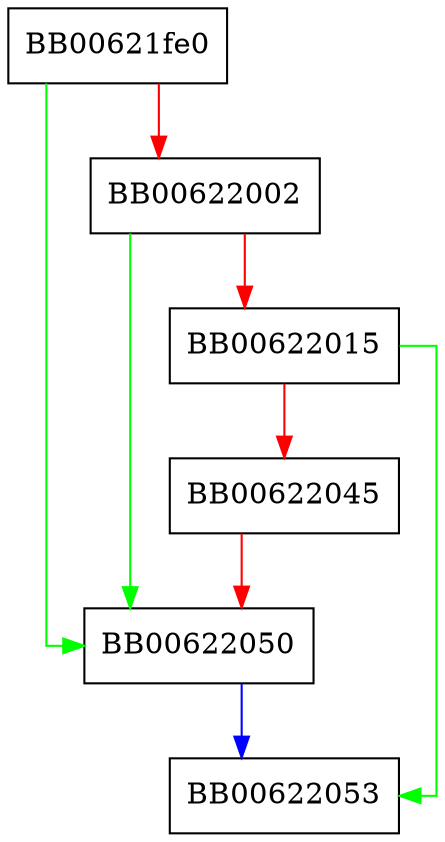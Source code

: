 digraph PKCS12_SAFEBAG_get1_crl_ex {
  node [shape="box"];
  graph [splines=ortho];
  BB00621fe0 -> BB00622050 [color="green"];
  BB00621fe0 -> BB00622002 [color="red"];
  BB00622002 -> BB00622050 [color="green"];
  BB00622002 -> BB00622015 [color="red"];
  BB00622015 -> BB00622053 [color="green"];
  BB00622015 -> BB00622045 [color="red"];
  BB00622045 -> BB00622050 [color="red"];
  BB00622050 -> BB00622053 [color="blue"];
}